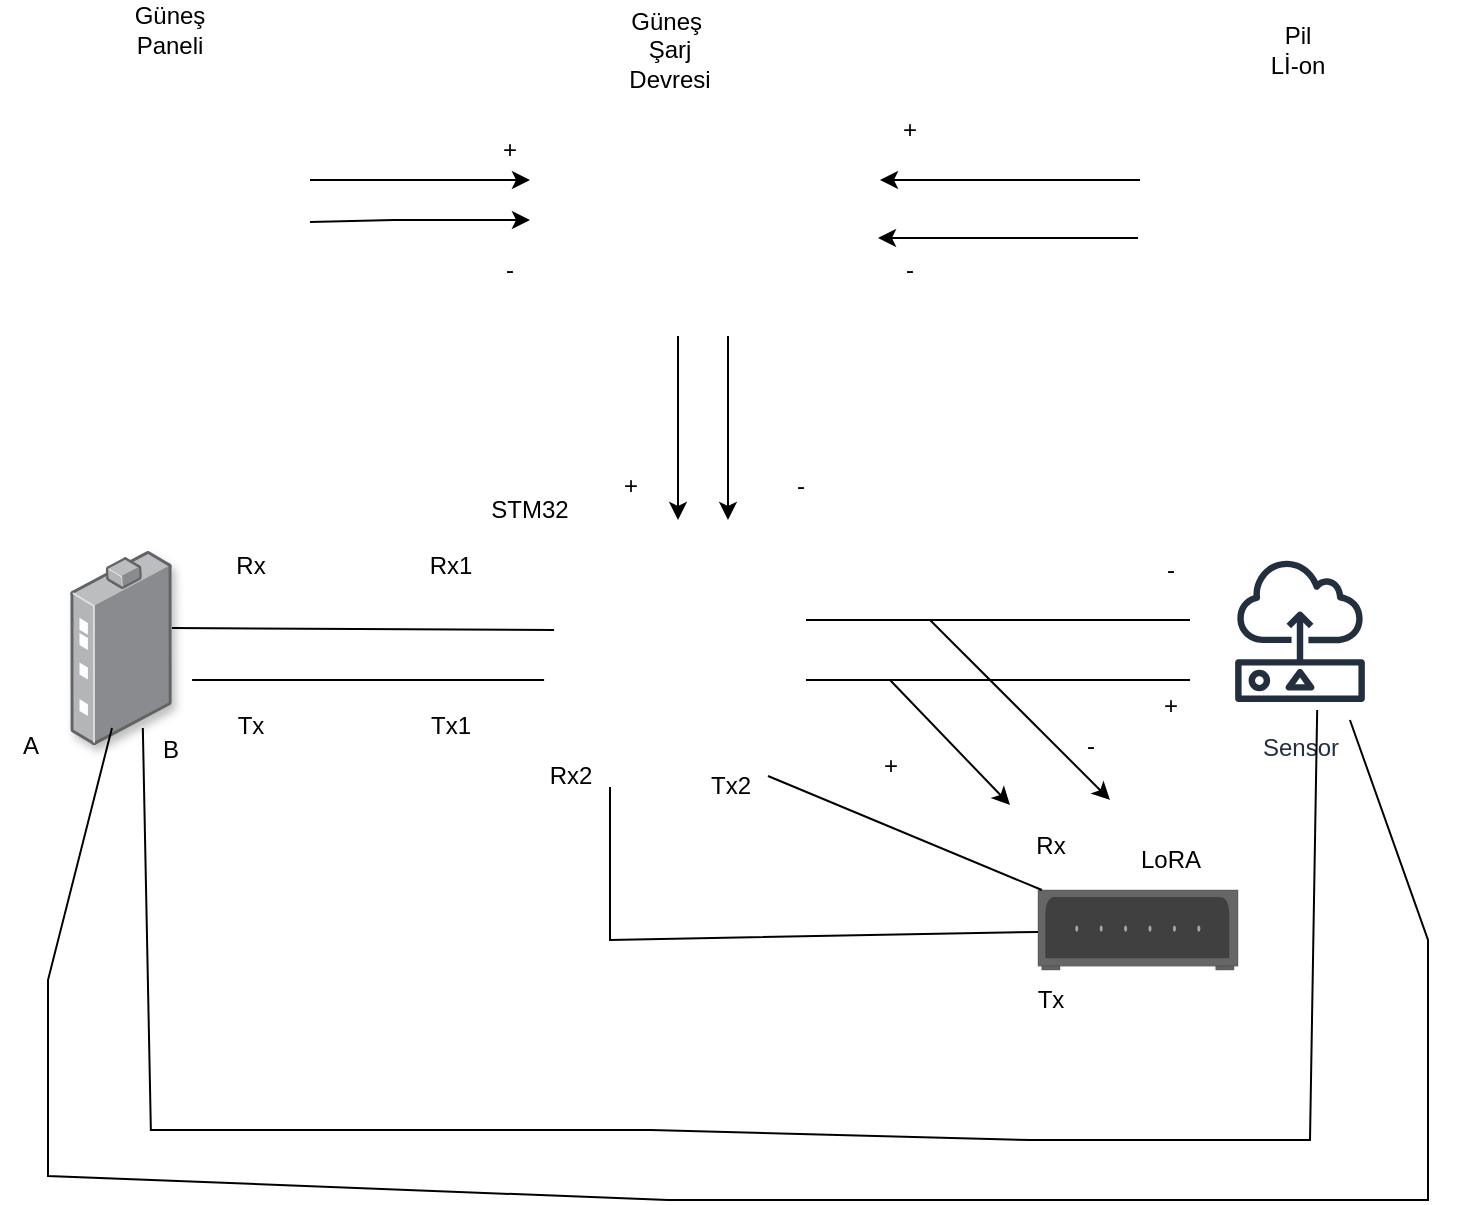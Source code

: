 <mxfile version="24.8.3">
  <diagram name="Sayfa -1" id="dk-Wne1wUJHQ0JEfPRDA">
    <mxGraphModel dx="1674" dy="738" grid="1" gridSize="10" guides="1" tooltips="1" connect="1" arrows="1" fold="1" page="1" pageScale="1" pageWidth="827" pageHeight="1169" math="0" shadow="0">
      <root>
        <mxCell id="0" />
        <mxCell id="1" parent="0" />
        <mxCell id="Cl1ausW0XRphiPgj3pix-1" value="" style="shape=image;html=1;verticalAlign=top;verticalLabelPosition=bottom;labelBackgroundColor=#ffffff;imageAspect=0;aspect=fixed;image=https://cdn2.iconfinder.com/data/icons/business-and-education-1/512/133_Solar_Panel_Energy_technology_smart_city_technology_smart-128.png;shadow=1;" vertex="1" parent="1">
          <mxGeometry x="80" y="110" width="128" height="128" as="geometry" />
        </mxCell>
        <mxCell id="Cl1ausW0XRphiPgj3pix-2" value="" style="shape=image;html=1;verticalAlign=top;verticalLabelPosition=bottom;labelBackgroundColor=#ffffff;imageAspect=0;aspect=fixed;image=https://cdn4.iconfinder.com/data/icons/ionicons/512/icon-battery-charging-128.png;shadow=1;" vertex="1" parent="1">
          <mxGeometry x="640" y="100" width="128" height="128" as="geometry" />
        </mxCell>
        <mxCell id="Cl1ausW0XRphiPgj3pix-5" value="" style="edgeStyle=none;orthogonalLoop=1;jettySize=auto;html=1;rounded=0;" edge="1" parent="1">
          <mxGeometry width="80" relative="1" as="geometry">
            <mxPoint x="200" y="160" as="sourcePoint" />
            <mxPoint x="310" y="160" as="targetPoint" />
            <Array as="points" />
          </mxGeometry>
        </mxCell>
        <mxCell id="Cl1ausW0XRphiPgj3pix-7" value="" style="edgeStyle=none;orthogonalLoop=1;jettySize=auto;html=1;rounded=0;" edge="1" parent="1">
          <mxGeometry width="80" relative="1" as="geometry">
            <mxPoint x="200" y="181" as="sourcePoint" />
            <mxPoint x="310" y="180" as="targetPoint" />
            <Array as="points">
              <mxPoint x="242" y="180" />
            </Array>
          </mxGeometry>
        </mxCell>
        <mxCell id="Cl1ausW0XRphiPgj3pix-9" value="Güneş Paneli" style="text;strokeColor=none;align=center;fillColor=none;html=1;verticalAlign=middle;whiteSpace=wrap;rounded=0;" vertex="1" parent="1">
          <mxGeometry x="100" y="70" width="60" height="30" as="geometry" />
        </mxCell>
        <mxCell id="Cl1ausW0XRphiPgj3pix-10" value="Güneş&amp;nbsp;&lt;div&gt;Şarj&lt;/div&gt;&lt;div&gt;Devresi&lt;/div&gt;" style="text;strokeColor=none;align=center;fillColor=none;html=1;verticalAlign=middle;whiteSpace=wrap;rounded=0;" vertex="1" parent="1">
          <mxGeometry x="350" y="80" width="60" height="30" as="geometry" />
        </mxCell>
        <mxCell id="Cl1ausW0XRphiPgj3pix-24" style="edgeStyle=orthogonalEdgeStyle;rounded=0;orthogonalLoop=1;jettySize=auto;html=1;" edge="1" parent="1" source="Cl1ausW0XRphiPgj3pix-11">
          <mxGeometry relative="1" as="geometry">
            <mxPoint x="384" y="330" as="targetPoint" />
          </mxGeometry>
        </mxCell>
        <mxCell id="Cl1ausW0XRphiPgj3pix-11" value="" style="shape=image;html=1;verticalAlign=top;verticalLabelPosition=bottom;labelBackgroundColor=#ffffff;imageAspect=0;aspect=fixed;image=https://cdn3.iconfinder.com/data/icons/energy-and-power-glyph-24-px/24/Automotive_battery_battery_charging_car_battery_truck_battery_vehicle_battery_1-128.png;shadow=1;" vertex="1" parent="1">
          <mxGeometry x="320" y="110" width="128" height="128" as="geometry" />
        </mxCell>
        <mxCell id="Cl1ausW0XRphiPgj3pix-12" value="" style="edgeStyle=none;orthogonalLoop=1;jettySize=auto;html=1;rounded=0;" edge="1" parent="1">
          <mxGeometry width="80" relative="1" as="geometry">
            <mxPoint x="615" y="160" as="sourcePoint" />
            <mxPoint x="485" y="160" as="targetPoint" />
            <Array as="points" />
          </mxGeometry>
        </mxCell>
        <mxCell id="Cl1ausW0XRphiPgj3pix-22" value="Pil&lt;div&gt;Lİ-on&lt;/div&gt;" style="text;strokeColor=none;align=center;fillColor=none;html=1;verticalAlign=middle;whiteSpace=wrap;rounded=0;" vertex="1" parent="1">
          <mxGeometry x="664" y="80" width="60" height="30" as="geometry" />
        </mxCell>
        <mxCell id="Cl1ausW0XRphiPgj3pix-23" value="" style="shape=image;html=1;verticalAlign=top;verticalLabelPosition=bottom;labelBackgroundColor=#ffffff;imageAspect=0;aspect=fixed;image=https://cdn1.iconfinder.com/data/icons/ionicons-sharp-vol-1/512/hardware-chip-sharp-128.png;shadow=1;" vertex="1" parent="1">
          <mxGeometry x="320" y="330" width="128" height="128" as="geometry" />
        </mxCell>
        <mxCell id="Cl1ausW0XRphiPgj3pix-30" value="+" style="text;strokeColor=none;align=center;fillColor=none;html=1;verticalAlign=middle;whiteSpace=wrap;rounded=0;" vertex="1" parent="1">
          <mxGeometry x="270" y="130" width="60" height="30" as="geometry" />
        </mxCell>
        <mxCell id="Cl1ausW0XRphiPgj3pix-31" value="-" style="text;strokeColor=none;align=center;fillColor=none;html=1;verticalAlign=middle;whiteSpace=wrap;rounded=0;" vertex="1" parent="1">
          <mxGeometry x="270" y="190" width="60" height="30" as="geometry" />
        </mxCell>
        <mxCell id="Cl1ausW0XRphiPgj3pix-32" value="+" style="text;strokeColor=none;align=center;fillColor=none;html=1;verticalAlign=middle;whiteSpace=wrap;rounded=0;" vertex="1" parent="1">
          <mxGeometry x="470" y="120" width="60" height="30" as="geometry" />
        </mxCell>
        <mxCell id="Cl1ausW0XRphiPgj3pix-33" value="-" style="text;strokeColor=none;align=center;fillColor=none;html=1;verticalAlign=middle;whiteSpace=wrap;rounded=0;" vertex="1" parent="1">
          <mxGeometry x="470" y="190" width="60" height="30" as="geometry" />
        </mxCell>
        <mxCell id="Cl1ausW0XRphiPgj3pix-35" value="" style="edgeStyle=none;orthogonalLoop=1;jettySize=auto;html=1;rounded=0;" edge="1" parent="1">
          <mxGeometry width="80" relative="1" as="geometry">
            <mxPoint x="614" y="189" as="sourcePoint" />
            <mxPoint x="484" y="189" as="targetPoint" />
            <Array as="points" />
          </mxGeometry>
        </mxCell>
        <mxCell id="Cl1ausW0XRphiPgj3pix-36" value="STM32" style="text;strokeColor=none;align=center;fillColor=none;html=1;verticalAlign=middle;whiteSpace=wrap;rounded=0;" vertex="1" parent="1">
          <mxGeometry x="280" y="310" width="60" height="30" as="geometry" />
        </mxCell>
        <mxCell id="Cl1ausW0XRphiPgj3pix-37" style="edgeStyle=orthogonalEdgeStyle;rounded=0;orthogonalLoop=1;jettySize=auto;html=1;" edge="1" parent="1">
          <mxGeometry relative="1" as="geometry">
            <mxPoint x="409" y="238" as="sourcePoint" />
            <mxPoint x="409" y="330" as="targetPoint" />
            <Array as="points">
              <mxPoint x="409" y="290" />
              <mxPoint x="409" y="290" />
            </Array>
          </mxGeometry>
        </mxCell>
        <mxCell id="Cl1ausW0XRphiPgj3pix-40" value="+" style="text;html=1;align=center;verticalAlign=middle;resizable=0;points=[];autosize=1;strokeColor=none;fillColor=none;" vertex="1" parent="1">
          <mxGeometry x="345" y="298" width="30" height="30" as="geometry" />
        </mxCell>
        <mxCell id="Cl1ausW0XRphiPgj3pix-41" value="-" style="text;html=1;align=center;verticalAlign=middle;resizable=0;points=[];autosize=1;strokeColor=none;fillColor=none;" vertex="1" parent="1">
          <mxGeometry x="430" y="298" width="30" height="30" as="geometry" />
        </mxCell>
        <mxCell id="Cl1ausW0XRphiPgj3pix-45" value="" style="image;points=[];aspect=fixed;html=1;align=center;shadow=1;dashed=0;image=img/lib/allied_telesis/media_converters/Industrial_Media_Converter.svg;strokeColor=#000000;direction=east;fillColor=#FF00FF;" vertex="1" parent="1">
          <mxGeometry x="80" y="345.5" width="51.05" height="97" as="geometry" />
        </mxCell>
        <mxCell id="Cl1ausW0XRphiPgj3pix-57" value="Rx1" style="text;html=1;align=center;verticalAlign=middle;resizable=0;points=[];autosize=1;strokeColor=none;fillColor=none;fontFamily=Helvetica;fontSize=12;fontColor=default;labelBackgroundColor=#ffffff;" vertex="1" parent="1">
          <mxGeometry x="250" y="338" width="40" height="30" as="geometry" />
        </mxCell>
        <mxCell id="Cl1ausW0XRphiPgj3pix-58" value="Tx1" style="text;html=1;align=center;verticalAlign=middle;resizable=0;points=[];autosize=1;strokeColor=none;fillColor=none;fontFamily=Helvetica;fontSize=12;fontColor=default;labelBackgroundColor=#ffffff;" vertex="1" parent="1">
          <mxGeometry x="250" y="418" width="40" height="30" as="geometry" />
        </mxCell>
        <mxCell id="Cl1ausW0XRphiPgj3pix-59" value="Rx" style="text;html=1;align=center;verticalAlign=middle;resizable=0;points=[];autosize=1;strokeColor=none;fillColor=none;fontFamily=Helvetica;fontSize=12;fontColor=default;labelBackgroundColor=#ffffff;" vertex="1" parent="1">
          <mxGeometry x="150" y="338" width="40" height="30" as="geometry" />
        </mxCell>
        <mxCell id="Cl1ausW0XRphiPgj3pix-60" value="Tx" style="text;html=1;align=center;verticalAlign=middle;resizable=0;points=[];autosize=1;strokeColor=none;fillColor=none;fontFamily=Helvetica;fontSize=12;fontColor=default;labelBackgroundColor=#ffffff;" vertex="1" parent="1">
          <mxGeometry x="150" y="418" width="40" height="30" as="geometry" />
        </mxCell>
        <mxCell id="Cl1ausW0XRphiPgj3pix-61" value="Sensor" style="sketch=0;outlineConnect=0;fontColor=#232F3E;gradientColor=none;strokeColor=#232F3E;fillColor=default;dashed=0;verticalLabelPosition=bottom;verticalAlign=top;align=center;html=1;fontSize=12;fontStyle=0;aspect=fixed;shape=mxgraph.aws4.resourceIcon;resIcon=mxgraph.aws4.sensor;fontFamily=Helvetica;labelBackgroundColor=#ffffff;" vertex="1" parent="1">
          <mxGeometry x="650" y="340" width="90" height="90" as="geometry" />
        </mxCell>
        <mxCell id="Cl1ausW0XRphiPgj3pix-70" value="" style="html=1;verticalLabelPosition=bottom;verticalAlign=top;outlineConnect=0;shadow=0;dashed=0;shape=mxgraph.rack.hpe_aruba.gateways_controllers.aruba_9004_4_port_gbe_gateway_front;strokeColor=default;align=center;fontFamily=Helvetica;fontSize=12;fontColor=default;labelBackgroundColor=#ffffff;fillColor=default;" vertex="1" parent="1">
          <mxGeometry x="564" y="515" width="100" height="40" as="geometry" />
        </mxCell>
        <mxCell id="Cl1ausW0XRphiPgj3pix-74" value="Rx" style="text;html=1;align=center;verticalAlign=middle;resizable=0;points=[];autosize=1;strokeColor=none;fillColor=none;fontFamily=Helvetica;fontSize=12;fontColor=default;labelBackgroundColor=#ffffff;" vertex="1" parent="1">
          <mxGeometry x="550" y="478" width="40" height="30" as="geometry" />
        </mxCell>
        <mxCell id="Cl1ausW0XRphiPgj3pix-75" value="Tx" style="text;html=1;align=center;verticalAlign=middle;resizable=0;points=[];autosize=1;strokeColor=none;fillColor=none;fontFamily=Helvetica;fontSize=12;fontColor=default;labelBackgroundColor=#ffffff;" vertex="1" parent="1">
          <mxGeometry x="550" y="555" width="40" height="30" as="geometry" />
        </mxCell>
        <mxCell id="Cl1ausW0XRphiPgj3pix-76" value="Rx2" style="text;html=1;align=center;verticalAlign=middle;resizable=0;points=[];autosize=1;strokeColor=none;fillColor=none;fontFamily=Helvetica;fontSize=12;fontColor=default;labelBackgroundColor=#ffffff;" vertex="1" parent="1">
          <mxGeometry x="310" y="442.5" width="40" height="30" as="geometry" />
        </mxCell>
        <mxCell id="Cl1ausW0XRphiPgj3pix-77" value="Tx2" style="text;html=1;align=center;verticalAlign=middle;resizable=0;points=[];autosize=1;strokeColor=none;fillColor=none;fontFamily=Helvetica;fontSize=12;fontColor=default;labelBackgroundColor=#ffffff;" vertex="1" parent="1">
          <mxGeometry x="390" y="448" width="40" height="30" as="geometry" />
        </mxCell>
        <mxCell id="Cl1ausW0XRphiPgj3pix-78" value="LoRA" style="text;html=1;align=center;verticalAlign=middle;resizable=0;points=[];autosize=1;strokeColor=none;fillColor=none;fontFamily=Helvetica;fontSize=12;fontColor=default;labelBackgroundColor=#ffffff;" vertex="1" parent="1">
          <mxGeometry x="605" y="485" width="50" height="30" as="geometry" />
        </mxCell>
        <mxCell id="Cl1ausW0XRphiPgj3pix-81" value="" style="endArrow=none;html=1;rounded=0;fontFamily=Helvetica;fontSize=12;fontColor=default;labelBackgroundColor=#ffffff;" edge="1" parent="1">
          <mxGeometry width="50" height="50" relative="1" as="geometry">
            <mxPoint x="448" y="380" as="sourcePoint" />
            <mxPoint x="640" y="380" as="targetPoint" />
          </mxGeometry>
        </mxCell>
        <mxCell id="Cl1ausW0XRphiPgj3pix-82" value="" style="endArrow=none;html=1;rounded=0;fontFamily=Helvetica;fontSize=12;fontColor=default;labelBackgroundColor=#ffffff;entryX=0.016;entryY=0.43;entryDx=0;entryDy=0;entryPerimeter=0;exitX=0.999;exitY=0.397;exitDx=0;exitDy=0;exitPerimeter=0;" edge="1" parent="1" source="Cl1ausW0XRphiPgj3pix-45" target="Cl1ausW0XRphiPgj3pix-23">
          <mxGeometry width="50" height="50" relative="1" as="geometry">
            <mxPoint x="160" y="383.5" as="sourcePoint" />
            <mxPoint x="280" y="383.5" as="targetPoint" />
          </mxGeometry>
        </mxCell>
        <mxCell id="Cl1ausW0XRphiPgj3pix-83" value="" style="endArrow=none;html=1;rounded=0;fontFamily=Helvetica;fontSize=12;fontColor=default;labelBackgroundColor=#ffffff;entryX=-0.023;entryY=0.625;entryDx=0;entryDy=0;entryPerimeter=0;" edge="1" parent="1" target="Cl1ausW0XRphiPgj3pix-23">
          <mxGeometry width="50" height="50" relative="1" as="geometry">
            <mxPoint x="141.05" y="410" as="sourcePoint" />
            <mxPoint x="303" y="411" as="targetPoint" />
          </mxGeometry>
        </mxCell>
        <mxCell id="Cl1ausW0XRphiPgj3pix-84" value="" style="endArrow=none;html=1;rounded=0;fontFamily=Helvetica;fontSize=12;fontColor=default;labelBackgroundColor=#ffffff;" edge="1" parent="1">
          <mxGeometry width="50" height="50" relative="1" as="geometry">
            <mxPoint x="448" y="410" as="sourcePoint" />
            <mxPoint x="640" y="410" as="targetPoint" />
            <Array as="points">
              <mxPoint x="550" y="410" />
            </Array>
          </mxGeometry>
        </mxCell>
        <mxCell id="Cl1ausW0XRphiPgj3pix-85" value="-" style="text;html=1;align=center;verticalAlign=middle;resizable=0;points=[];autosize=1;strokeColor=none;fillColor=none;fontFamily=Helvetica;fontSize=12;fontColor=default;labelBackgroundColor=#ffffff;" vertex="1" parent="1">
          <mxGeometry x="615" y="340" width="30" height="30" as="geometry" />
        </mxCell>
        <mxCell id="Cl1ausW0XRphiPgj3pix-86" value="+" style="text;html=1;align=center;verticalAlign=middle;resizable=0;points=[];autosize=1;strokeColor=none;fillColor=none;fontFamily=Helvetica;fontSize=12;fontColor=default;labelBackgroundColor=#ffffff;" vertex="1" parent="1">
          <mxGeometry x="615" y="408" width="30" height="30" as="geometry" />
        </mxCell>
        <mxCell id="Cl1ausW0XRphiPgj3pix-87" value="" style="endArrow=none;html=1;rounded=0;fontFamily=Helvetica;fontSize=12;fontColor=default;labelBackgroundColor=#ffffff;" edge="1" parent="1" target="Cl1ausW0XRphiPgj3pix-70">
          <mxGeometry width="50" height="50" relative="1" as="geometry">
            <mxPoint x="429" y="458" as="sourcePoint" />
            <mxPoint x="429" y="530" as="targetPoint" />
          </mxGeometry>
        </mxCell>
        <mxCell id="Cl1ausW0XRphiPgj3pix-88" value="" style="endArrow=none;html=1;rounded=0;fontFamily=Helvetica;fontSize=12;fontColor=default;labelBackgroundColor=#ffffff;exitX=0.438;exitY=0.969;exitDx=0;exitDy=0;exitPerimeter=0;" edge="1" parent="1" target="Cl1ausW0XRphiPgj3pix-70">
          <mxGeometry width="50" height="50" relative="1" as="geometry">
            <mxPoint x="350.004" y="463.462" as="sourcePoint" />
            <mxPoint x="583.94" y="542.53" as="targetPoint" />
            <Array as="points">
              <mxPoint x="350" y="540" />
            </Array>
          </mxGeometry>
        </mxCell>
        <mxCell id="Cl1ausW0XRphiPgj3pix-90" value="" style="endArrow=none;html=1;rounded=0;fontFamily=Helvetica;fontSize=12;fontColor=default;labelBackgroundColor=#ffffff;entryX=0.509;entryY=0.964;entryDx=0;entryDy=0;entryPerimeter=0;" edge="1" parent="1">
          <mxGeometry width="50" height="50" relative="1" as="geometry">
            <mxPoint x="703.588" y="425" as="sourcePoint" />
            <mxPoint x="116.414" y="434.008" as="targetPoint" />
            <Array as="points">
              <mxPoint x="700" y="640" />
              <mxPoint x="560" y="640" />
              <mxPoint x="370.43" y="635" />
              <mxPoint x="120.43" y="635" />
            </Array>
          </mxGeometry>
        </mxCell>
        <mxCell id="Cl1ausW0XRphiPgj3pix-91" value="" style="endArrow=none;html=1;rounded=0;fontFamily=Helvetica;fontSize=12;fontColor=default;labelBackgroundColor=#ffffff;entryX=0.039;entryY=0.912;entryDx=0;entryDy=0;entryPerimeter=0;" edge="1" parent="1">
          <mxGeometry width="50" height="50" relative="1" as="geometry">
            <mxPoint x="719.968" y="430" as="sourcePoint" />
            <mxPoint x="100.991" y="433.964" as="targetPoint" />
            <Array as="points">
              <mxPoint x="759" y="540" />
              <mxPoint x="759" y="670" />
              <mxPoint x="689" y="670" />
              <mxPoint x="619" y="670" />
              <mxPoint x="379" y="670" />
              <mxPoint x="69" y="658" />
              <mxPoint x="69" y="560" />
            </Array>
          </mxGeometry>
        </mxCell>
        <mxCell id="Cl1ausW0XRphiPgj3pix-92" value="A" style="text;html=1;align=center;verticalAlign=middle;resizable=0;points=[];autosize=1;strokeColor=none;fillColor=none;fontFamily=Helvetica;fontSize=12;fontColor=default;labelBackgroundColor=#ffffff;" vertex="1" parent="1">
          <mxGeometry x="45" y="428" width="30" height="30" as="geometry" />
        </mxCell>
        <mxCell id="Cl1ausW0XRphiPgj3pix-93" value="B" style="text;html=1;align=center;verticalAlign=middle;resizable=0;points=[];autosize=1;strokeColor=none;fillColor=none;fontFamily=Helvetica;fontSize=12;fontColor=default;labelBackgroundColor=#ffffff;" vertex="1" parent="1">
          <mxGeometry x="115" y="430" width="30" height="30" as="geometry" />
        </mxCell>
        <mxCell id="Cl1ausW0XRphiPgj3pix-94" value="" style="edgeStyle=none;orthogonalLoop=1;jettySize=auto;html=1;rounded=0;" edge="1" parent="1">
          <mxGeometry width="80" relative="1" as="geometry">
            <mxPoint x="490" y="410" as="sourcePoint" />
            <mxPoint x="550" y="472.5" as="targetPoint" />
            <Array as="points" />
          </mxGeometry>
        </mxCell>
        <mxCell id="Cl1ausW0XRphiPgj3pix-95" value="" style="edgeStyle=none;orthogonalLoop=1;jettySize=auto;html=1;rounded=0;" edge="1" parent="1">
          <mxGeometry width="80" relative="1" as="geometry">
            <mxPoint x="510" y="380" as="sourcePoint" />
            <mxPoint x="600" y="470" as="targetPoint" />
            <Array as="points" />
          </mxGeometry>
        </mxCell>
        <mxCell id="Cl1ausW0XRphiPgj3pix-96" value="+" style="text;html=1;align=center;verticalAlign=middle;resizable=0;points=[];autosize=1;strokeColor=none;fillColor=none;fontFamily=Helvetica;fontSize=12;fontColor=default;labelBackgroundColor=#ffffff;" vertex="1" parent="1">
          <mxGeometry x="475" y="438" width="30" height="30" as="geometry" />
        </mxCell>
        <mxCell id="Cl1ausW0XRphiPgj3pix-97" value="-" style="text;html=1;align=center;verticalAlign=middle;resizable=0;points=[];autosize=1;strokeColor=none;fillColor=none;fontFamily=Helvetica;fontSize=12;fontColor=default;labelBackgroundColor=#ffffff;" vertex="1" parent="1">
          <mxGeometry x="575" y="428" width="30" height="30" as="geometry" />
        </mxCell>
      </root>
    </mxGraphModel>
  </diagram>
</mxfile>
